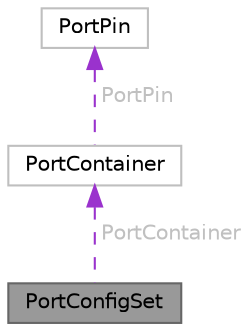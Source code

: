 digraph "PortConfigSet"
{
 // LATEX_PDF_SIZE
  bgcolor="transparent";
  edge [fontname=Helvetica,fontsize=10,labelfontname=Helvetica,labelfontsize=10];
  node [fontname=Helvetica,fontsize=10,shape=box,height=0.2,width=0.4];
  Node1 [id="Node000001",label="PortConfigSet",height=0.2,width=0.4,color="gray40", fillcolor="grey60", style="filled", fontcolor="black",tooltip=" "];
  Node2 -> Node1 [id="edge1_Node000001_Node000002",dir="back",color="darkorchid3",style="dashed",tooltip=" ",label=" PortContainer",fontcolor="grey" ];
  Node2 [id="Node000002",label="PortContainer",height=0.2,width=0.4,color="grey75", fillcolor="white", style="filled",URL="$struct_port_container.html",tooltip=" "];
  Node3 -> Node2 [id="edge2_Node000002_Node000003",dir="back",color="darkorchid3",style="dashed",tooltip=" ",label=" PortPin",fontcolor="grey" ];
  Node3 [id="Node000003",label="PortPin",height=0.2,width=0.4,color="grey75", fillcolor="white", style="filled",URL="$struct_port_pin.html",tooltip=" "];
}
